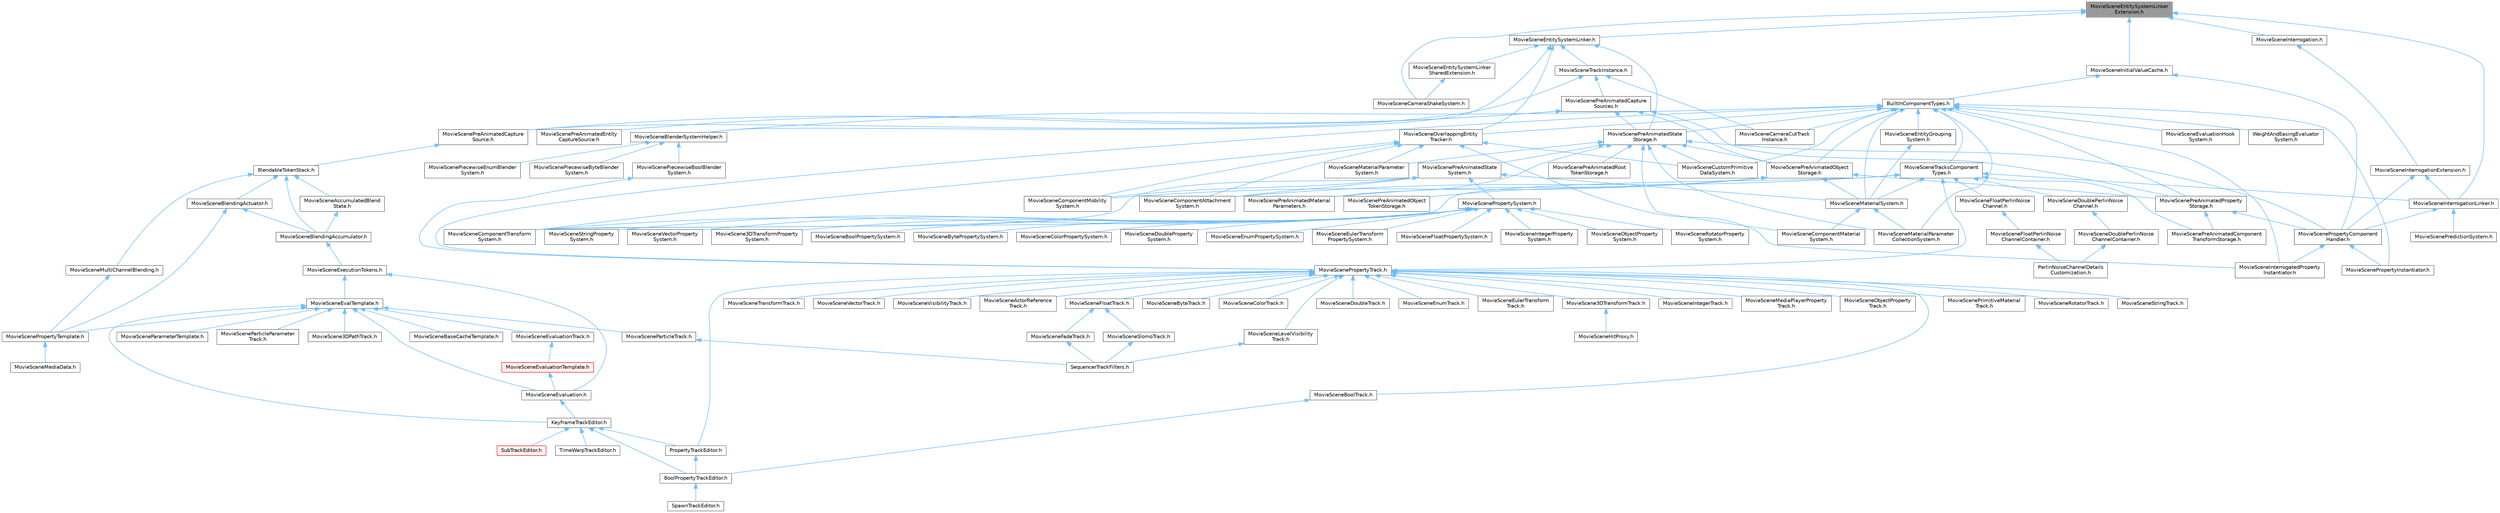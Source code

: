 digraph "MovieSceneEntitySystemLinkerExtension.h"
{
 // INTERACTIVE_SVG=YES
 // LATEX_PDF_SIZE
  bgcolor="transparent";
  edge [fontname=Helvetica,fontsize=10,labelfontname=Helvetica,labelfontsize=10];
  node [fontname=Helvetica,fontsize=10,shape=box,height=0.2,width=0.4];
  Node1 [id="Node000001",label="MovieSceneEntitySystemLinker\lExtension.h",height=0.2,width=0.4,color="gray40", fillcolor="grey60", style="filled", fontcolor="black",tooltip=" "];
  Node1 -> Node2 [id="edge1_Node000001_Node000002",dir="back",color="steelblue1",style="solid",tooltip=" "];
  Node2 [id="Node000002",label="MovieSceneCameraShakeSystem.h",height=0.2,width=0.4,color="grey40", fillcolor="white", style="filled",URL="$d2/dcc/MovieSceneCameraShakeSystem_8h.html",tooltip=" "];
  Node1 -> Node3 [id="edge2_Node000001_Node000003",dir="back",color="steelblue1",style="solid",tooltip=" "];
  Node3 [id="Node000003",label="MovieSceneEntitySystemLinker.h",height=0.2,width=0.4,color="grey40", fillcolor="white", style="filled",URL="$d9/d16/MovieSceneEntitySystemLinker_8h.html",tooltip=" "];
  Node3 -> Node4 [id="edge3_Node000003_Node000004",dir="back",color="steelblue1",style="solid",tooltip=" "];
  Node4 [id="Node000004",label="MovieSceneBlenderSystemHelper.h",height=0.2,width=0.4,color="grey40", fillcolor="white", style="filled",URL="$d5/d47/MovieSceneBlenderSystemHelper_8h.html",tooltip=" "];
  Node4 -> Node5 [id="edge4_Node000004_Node000005",dir="back",color="steelblue1",style="solid",tooltip=" "];
  Node5 [id="Node000005",label="MovieScenePiecewiseBoolBlender\lSystem.h",height=0.2,width=0.4,color="grey40", fillcolor="white", style="filled",URL="$d7/d27/MovieScenePiecewiseBoolBlenderSystem_8h.html",tooltip=" "];
  Node5 -> Node6 [id="edge5_Node000005_Node000006",dir="back",color="steelblue1",style="solid",tooltip=" "];
  Node6 [id="Node000006",label="MovieScenePropertyTrack.h",height=0.2,width=0.4,color="grey40", fillcolor="white", style="filled",URL="$da/d0c/MovieScenePropertyTrack_8h.html",tooltip=" "];
  Node6 -> Node7 [id="edge6_Node000006_Node000007",dir="back",color="steelblue1",style="solid",tooltip=" "];
  Node7 [id="Node000007",label="MovieScene3DTransformTrack.h",height=0.2,width=0.4,color="grey40", fillcolor="white", style="filled",URL="$d9/d06/MovieScene3DTransformTrack_8h.html",tooltip=" "];
  Node7 -> Node8 [id="edge7_Node000007_Node000008",dir="back",color="steelblue1",style="solid",tooltip=" "];
  Node8 [id="Node000008",label="MovieSceneHitProxy.h",height=0.2,width=0.4,color="grey40", fillcolor="white", style="filled",URL="$d0/d01/MovieSceneHitProxy_8h.html",tooltip=" "];
  Node6 -> Node9 [id="edge8_Node000006_Node000009",dir="back",color="steelblue1",style="solid",tooltip=" "];
  Node9 [id="Node000009",label="MovieSceneActorReference\lTrack.h",height=0.2,width=0.4,color="grey40", fillcolor="white", style="filled",URL="$d9/d9b/MovieSceneActorReferenceTrack_8h.html",tooltip=" "];
  Node6 -> Node10 [id="edge9_Node000006_Node000010",dir="back",color="steelblue1",style="solid",tooltip=" "];
  Node10 [id="Node000010",label="MovieSceneBoolTrack.h",height=0.2,width=0.4,color="grey40", fillcolor="white", style="filled",URL="$d7/ddf/MovieSceneBoolTrack_8h.html",tooltip=" "];
  Node10 -> Node11 [id="edge10_Node000010_Node000011",dir="back",color="steelblue1",style="solid",tooltip=" "];
  Node11 [id="Node000011",label="BoolPropertyTrackEditor.h",height=0.2,width=0.4,color="grey40", fillcolor="white", style="filled",URL="$db/d07/BoolPropertyTrackEditor_8h.html",tooltip=" "];
  Node11 -> Node12 [id="edge11_Node000011_Node000012",dir="back",color="steelblue1",style="solid",tooltip=" "];
  Node12 [id="Node000012",label="SpawnTrackEditor.h",height=0.2,width=0.4,color="grey40", fillcolor="white", style="filled",URL="$d5/dac/SpawnTrackEditor_8h.html",tooltip=" "];
  Node6 -> Node13 [id="edge12_Node000006_Node000013",dir="back",color="steelblue1",style="solid",tooltip=" "];
  Node13 [id="Node000013",label="MovieSceneByteTrack.h",height=0.2,width=0.4,color="grey40", fillcolor="white", style="filled",URL="$dc/d79/MovieSceneByteTrack_8h.html",tooltip=" "];
  Node6 -> Node14 [id="edge13_Node000006_Node000014",dir="back",color="steelblue1",style="solid",tooltip=" "];
  Node14 [id="Node000014",label="MovieSceneColorTrack.h",height=0.2,width=0.4,color="grey40", fillcolor="white", style="filled",URL="$d8/df9/MovieSceneColorTrack_8h.html",tooltip=" "];
  Node6 -> Node15 [id="edge14_Node000006_Node000015",dir="back",color="steelblue1",style="solid",tooltip=" "];
  Node15 [id="Node000015",label="MovieSceneDoubleTrack.h",height=0.2,width=0.4,color="grey40", fillcolor="white", style="filled",URL="$de/d31/MovieSceneDoubleTrack_8h.html",tooltip=" "];
  Node6 -> Node16 [id="edge15_Node000006_Node000016",dir="back",color="steelblue1",style="solid",tooltip=" "];
  Node16 [id="Node000016",label="MovieSceneEnumTrack.h",height=0.2,width=0.4,color="grey40", fillcolor="white", style="filled",URL="$d6/d95/MovieSceneEnumTrack_8h.html",tooltip=" "];
  Node6 -> Node17 [id="edge16_Node000006_Node000017",dir="back",color="steelblue1",style="solid",tooltip=" "];
  Node17 [id="Node000017",label="MovieSceneEulerTransform\lTrack.h",height=0.2,width=0.4,color="grey40", fillcolor="white", style="filled",URL="$d7/d3a/MovieSceneEulerTransformTrack_8h.html",tooltip=" "];
  Node6 -> Node18 [id="edge17_Node000006_Node000018",dir="back",color="steelblue1",style="solid",tooltip=" "];
  Node18 [id="Node000018",label="MovieSceneFloatTrack.h",height=0.2,width=0.4,color="grey40", fillcolor="white", style="filled",URL="$dc/d88/MovieSceneFloatTrack_8h.html",tooltip=" "];
  Node18 -> Node19 [id="edge18_Node000018_Node000019",dir="back",color="steelblue1",style="solid",tooltip=" "];
  Node19 [id="Node000019",label="MovieSceneFadeTrack.h",height=0.2,width=0.4,color="grey40", fillcolor="white", style="filled",URL="$d3/dd6/MovieSceneFadeTrack_8h.html",tooltip=" "];
  Node19 -> Node20 [id="edge19_Node000019_Node000020",dir="back",color="steelblue1",style="solid",tooltip=" "];
  Node20 [id="Node000020",label="SequencerTrackFilters.h",height=0.2,width=0.4,color="grey40", fillcolor="white", style="filled",URL="$df/d72/SequencerTrackFilters_8h.html",tooltip=" "];
  Node18 -> Node21 [id="edge20_Node000018_Node000021",dir="back",color="steelblue1",style="solid",tooltip=" "];
  Node21 [id="Node000021",label="MovieSceneSlomoTrack.h",height=0.2,width=0.4,color="grey40", fillcolor="white", style="filled",URL="$d3/d88/MovieSceneSlomoTrack_8h.html",tooltip=" "];
  Node21 -> Node20 [id="edge21_Node000021_Node000020",dir="back",color="steelblue1",style="solid",tooltip=" "];
  Node6 -> Node22 [id="edge22_Node000006_Node000022",dir="back",color="steelblue1",style="solid",tooltip=" "];
  Node22 [id="Node000022",label="MovieSceneIntegerTrack.h",height=0.2,width=0.4,color="grey40", fillcolor="white", style="filled",URL="$d9/d1a/MovieSceneIntegerTrack_8h.html",tooltip=" "];
  Node6 -> Node23 [id="edge23_Node000006_Node000023",dir="back",color="steelblue1",style="solid",tooltip=" "];
  Node23 [id="Node000023",label="MovieSceneLevelVisibility\lTrack.h",height=0.2,width=0.4,color="grey40", fillcolor="white", style="filled",URL="$d8/dae/MovieSceneLevelVisibilityTrack_8h.html",tooltip=" "];
  Node23 -> Node20 [id="edge24_Node000023_Node000020",dir="back",color="steelblue1",style="solid",tooltip=" "];
  Node6 -> Node24 [id="edge25_Node000006_Node000024",dir="back",color="steelblue1",style="solid",tooltip=" "];
  Node24 [id="Node000024",label="MovieSceneMediaPlayerProperty\lTrack.h",height=0.2,width=0.4,color="grey40", fillcolor="white", style="filled",URL="$d4/da1/MovieSceneMediaPlayerPropertyTrack_8h.html",tooltip=" "];
  Node6 -> Node25 [id="edge26_Node000006_Node000025",dir="back",color="steelblue1",style="solid",tooltip=" "];
  Node25 [id="Node000025",label="MovieSceneObjectProperty\lTrack.h",height=0.2,width=0.4,color="grey40", fillcolor="white", style="filled",URL="$dc/da9/MovieSceneObjectPropertyTrack_8h.html",tooltip=" "];
  Node6 -> Node26 [id="edge27_Node000006_Node000026",dir="back",color="steelblue1",style="solid",tooltip=" "];
  Node26 [id="Node000026",label="MovieScenePrimitiveMaterial\lTrack.h",height=0.2,width=0.4,color="grey40", fillcolor="white", style="filled",URL="$dc/dc4/MovieScenePrimitiveMaterialTrack_8h.html",tooltip=" "];
  Node6 -> Node27 [id="edge28_Node000006_Node000027",dir="back",color="steelblue1",style="solid",tooltip=" "];
  Node27 [id="Node000027",label="MovieSceneRotatorTrack.h",height=0.2,width=0.4,color="grey40", fillcolor="white", style="filled",URL="$d3/d8f/MovieSceneRotatorTrack_8h.html",tooltip=" "];
  Node6 -> Node28 [id="edge29_Node000006_Node000028",dir="back",color="steelblue1",style="solid",tooltip=" "];
  Node28 [id="Node000028",label="MovieSceneStringTrack.h",height=0.2,width=0.4,color="grey40", fillcolor="white", style="filled",URL="$dd/d54/MovieSceneStringTrack_8h.html",tooltip=" "];
  Node6 -> Node29 [id="edge30_Node000006_Node000029",dir="back",color="steelblue1",style="solid",tooltip=" "];
  Node29 [id="Node000029",label="MovieSceneTransformTrack.h",height=0.2,width=0.4,color="grey40", fillcolor="white", style="filled",URL="$df/d57/MovieSceneTransformTrack_8h.html",tooltip=" "];
  Node6 -> Node30 [id="edge31_Node000006_Node000030",dir="back",color="steelblue1",style="solid",tooltip=" "];
  Node30 [id="Node000030",label="MovieSceneVectorTrack.h",height=0.2,width=0.4,color="grey40", fillcolor="white", style="filled",URL="$d8/d5e/MovieSceneVectorTrack_8h.html",tooltip=" "];
  Node6 -> Node31 [id="edge32_Node000006_Node000031",dir="back",color="steelblue1",style="solid",tooltip=" "];
  Node31 [id="Node000031",label="MovieSceneVisibilityTrack.h",height=0.2,width=0.4,color="grey40", fillcolor="white", style="filled",URL="$dd/d5e/MovieSceneVisibilityTrack_8h.html",tooltip=" "];
  Node6 -> Node32 [id="edge33_Node000006_Node000032",dir="back",color="steelblue1",style="solid",tooltip=" "];
  Node32 [id="Node000032",label="PropertyTrackEditor.h",height=0.2,width=0.4,color="grey40", fillcolor="white", style="filled",URL="$da/d9a/PropertyTrackEditor_8h.html",tooltip=" "];
  Node32 -> Node11 [id="edge34_Node000032_Node000011",dir="back",color="steelblue1",style="solid",tooltip=" "];
  Node4 -> Node33 [id="edge35_Node000004_Node000033",dir="back",color="steelblue1",style="solid",tooltip=" "];
  Node33 [id="Node000033",label="MovieScenePiecewiseByteBlender\lSystem.h",height=0.2,width=0.4,color="grey40", fillcolor="white", style="filled",URL="$d7/dde/MovieScenePiecewiseByteBlenderSystem_8h.html",tooltip=" "];
  Node4 -> Node34 [id="edge36_Node000004_Node000034",dir="back",color="steelblue1",style="solid",tooltip=" "];
  Node34 [id="Node000034",label="MovieScenePiecewiseEnumBlender\lSystem.h",height=0.2,width=0.4,color="grey40", fillcolor="white", style="filled",URL="$d4/dfe/MovieScenePiecewiseEnumBlenderSystem_8h.html",tooltip=" "];
  Node3 -> Node35 [id="edge37_Node000003_Node000035",dir="back",color="steelblue1",style="solid",tooltip=" "];
  Node35 [id="Node000035",label="MovieSceneEntitySystemLinker\lSharedExtension.h",height=0.2,width=0.4,color="grey40", fillcolor="white", style="filled",URL="$dc/df1/MovieSceneEntitySystemLinkerSharedExtension_8h.html",tooltip=" "];
  Node35 -> Node2 [id="edge38_Node000035_Node000002",dir="back",color="steelblue1",style="solid",tooltip=" "];
  Node3 -> Node36 [id="edge39_Node000003_Node000036",dir="back",color="steelblue1",style="solid",tooltip=" "];
  Node36 [id="Node000036",label="MovieSceneOverlappingEntity\lTracker.h",height=0.2,width=0.4,color="grey40", fillcolor="white", style="filled",URL="$db/d41/MovieSceneOverlappingEntityTracker_8h.html",tooltip=" "];
  Node36 -> Node37 [id="edge40_Node000036_Node000037",dir="back",color="steelblue1",style="solid",tooltip=" "];
  Node37 [id="Node000037",label="MovieSceneComponentAttachment\lSystem.h",height=0.2,width=0.4,color="grey40", fillcolor="white", style="filled",URL="$d9/db3/MovieSceneComponentAttachmentSystem_8h.html",tooltip=" "];
  Node36 -> Node38 [id="edge41_Node000036_Node000038",dir="back",color="steelblue1",style="solid",tooltip=" "];
  Node38 [id="Node000038",label="MovieSceneComponentMobility\lSystem.h",height=0.2,width=0.4,color="grey40", fillcolor="white", style="filled",URL="$d7/dca/MovieSceneComponentMobilitySystem_8h.html",tooltip=" "];
  Node36 -> Node39 [id="edge42_Node000036_Node000039",dir="back",color="steelblue1",style="solid",tooltip=" "];
  Node39 [id="Node000039",label="MovieSceneComponentTransform\lSystem.h",height=0.2,width=0.4,color="grey40", fillcolor="white", style="filled",URL="$d1/d3e/MovieSceneComponentTransformSystem_8h.html",tooltip=" "];
  Node36 -> Node40 [id="edge43_Node000036_Node000040",dir="back",color="steelblue1",style="solid",tooltip=" "];
  Node40 [id="Node000040",label="MovieSceneCustomPrimitive\lDataSystem.h",height=0.2,width=0.4,color="grey40", fillcolor="white", style="filled",URL="$d1/da0/MovieSceneCustomPrimitiveDataSystem_8h.html",tooltip=" "];
  Node36 -> Node41 [id="edge44_Node000036_Node000041",dir="back",color="steelblue1",style="solid",tooltip=" "];
  Node41 [id="Node000041",label="MovieSceneInterrogatedProperty\lInstantiator.h",height=0.2,width=0.4,color="grey40", fillcolor="white", style="filled",URL="$df/d43/MovieSceneInterrogatedPropertyInstantiator_8h.html",tooltip=" "];
  Node36 -> Node42 [id="edge45_Node000036_Node000042",dir="back",color="steelblue1",style="solid",tooltip=" "];
  Node42 [id="Node000042",label="MovieSceneMaterialParameter\lSystem.h",height=0.2,width=0.4,color="grey40", fillcolor="white", style="filled",URL="$d9/d38/MovieSceneMaterialParameterSystem_8h.html",tooltip=" "];
  Node3 -> Node43 [id="edge46_Node000003_Node000043",dir="back",color="steelblue1",style="solid",tooltip=" "];
  Node43 [id="Node000043",label="MovieScenePreAnimatedState\lStorage.h",height=0.2,width=0.4,color="grey40", fillcolor="white", style="filled",URL="$db/d56/MovieScenePreAnimatedStateStorage_8h.html",tooltip=" "];
  Node43 -> Node44 [id="edge47_Node000043_Node000044",dir="back",color="steelblue1",style="solid",tooltip=" "];
  Node44 [id="Node000044",label="MovieSceneComponentMaterial\lSystem.h",height=0.2,width=0.4,color="grey40", fillcolor="white", style="filled",URL="$d7/d7c/MovieSceneComponentMaterialSystem_8h.html",tooltip=" "];
  Node43 -> Node40 [id="edge48_Node000043_Node000040",dir="back",color="steelblue1",style="solid",tooltip=" "];
  Node43 -> Node45 [id="edge49_Node000043_Node000045",dir="back",color="steelblue1",style="solid",tooltip=" "];
  Node45 [id="Node000045",label="MovieSceneMaterialParameter\lCollectionSystem.h",height=0.2,width=0.4,color="grey40", fillcolor="white", style="filled",URL="$d4/d18/MovieSceneMaterialParameterCollectionSystem_8h.html",tooltip=" "];
  Node43 -> Node42 [id="edge50_Node000043_Node000042",dir="back",color="steelblue1",style="solid",tooltip=" "];
  Node43 -> Node46 [id="edge51_Node000043_Node000046",dir="back",color="steelblue1",style="solid",tooltip=" "];
  Node46 [id="Node000046",label="MovieScenePreAnimatedMaterial\lParameters.h",height=0.2,width=0.4,color="grey40", fillcolor="white", style="filled",URL="$d9/dac/MovieScenePreAnimatedMaterialParameters_8h.html",tooltip=" "];
  Node43 -> Node47 [id="edge52_Node000043_Node000047",dir="back",color="steelblue1",style="solid",tooltip=" "];
  Node47 [id="Node000047",label="MovieScenePreAnimatedObject\lStorage.h",height=0.2,width=0.4,color="grey40", fillcolor="white", style="filled",URL="$d1/dc5/MovieScenePreAnimatedObjectStorage_8h.html",tooltip=" "];
  Node47 -> Node38 [id="edge53_Node000047_Node000038",dir="back",color="steelblue1",style="solid",tooltip=" "];
  Node47 -> Node48 [id="edge54_Node000047_Node000048",dir="back",color="steelblue1",style="solid",tooltip=" "];
  Node48 [id="Node000048",label="MovieSceneMaterialSystem.h",height=0.2,width=0.4,color="grey40", fillcolor="white", style="filled",URL="$d2/d2f/MovieSceneMaterialSystem_8h.html",tooltip=" "];
  Node48 -> Node44 [id="edge55_Node000048_Node000044",dir="back",color="steelblue1",style="solid",tooltip=" "];
  Node48 -> Node45 [id="edge56_Node000048_Node000045",dir="back",color="steelblue1",style="solid",tooltip=" "];
  Node47 -> Node46 [id="edge57_Node000047_Node000046",dir="back",color="steelblue1",style="solid",tooltip=" "];
  Node47 -> Node49 [id="edge58_Node000047_Node000049",dir="back",color="steelblue1",style="solid",tooltip=" "];
  Node49 [id="Node000049",label="MovieScenePreAnimatedObject\lTokenStorage.h",height=0.2,width=0.4,color="grey40", fillcolor="white", style="filled",URL="$dc/d07/MovieScenePreAnimatedObjectTokenStorage_8h.html",tooltip=" "];
  Node47 -> Node50 [id="edge59_Node000047_Node000050",dir="back",color="steelblue1",style="solid",tooltip=" "];
  Node50 [id="Node000050",label="MovieScenePreAnimatedProperty\lStorage.h",height=0.2,width=0.4,color="grey40", fillcolor="white", style="filled",URL="$de/d55/MovieScenePreAnimatedPropertyStorage_8h.html",tooltip=" "];
  Node50 -> Node51 [id="edge60_Node000050_Node000051",dir="back",color="steelblue1",style="solid",tooltip=" "];
  Node51 [id="Node000051",label="MovieScenePreAnimatedComponent\lTransformStorage.h",height=0.2,width=0.4,color="grey40", fillcolor="white", style="filled",URL="$d9/d84/MovieScenePreAnimatedComponentTransformStorage_8h.html",tooltip=" "];
  Node50 -> Node52 [id="edge61_Node000050_Node000052",dir="back",color="steelblue1",style="solid",tooltip=" "];
  Node52 [id="Node000052",label="MovieScenePropertyComponent\lHandler.h",height=0.2,width=0.4,color="grey40", fillcolor="white", style="filled",URL="$d1/d1c/MovieScenePropertyComponentHandler_8h.html",tooltip=" "];
  Node52 -> Node41 [id="edge62_Node000052_Node000041",dir="back",color="steelblue1",style="solid",tooltip=" "];
  Node52 -> Node53 [id="edge63_Node000052_Node000053",dir="back",color="steelblue1",style="solid",tooltip=" "];
  Node53 [id="Node000053",label="MovieScenePropertyInstantiator.h",height=0.2,width=0.4,color="grey40", fillcolor="white", style="filled",URL="$d2/ddc/MovieScenePropertyInstantiator_8h.html",tooltip=" "];
  Node43 -> Node54 [id="edge64_Node000043_Node000054",dir="back",color="steelblue1",style="solid",tooltip=" "];
  Node54 [id="Node000054",label="MovieScenePreAnimatedRoot\lTokenStorage.h",height=0.2,width=0.4,color="grey40", fillcolor="white", style="filled",URL="$d1/db6/MovieScenePreAnimatedRootTokenStorage_8h.html",tooltip=" "];
  Node43 -> Node55 [id="edge65_Node000043_Node000055",dir="back",color="steelblue1",style="solid",tooltip=" "];
  Node55 [id="Node000055",label="MovieScenePreAnimatedState\lSystem.h",height=0.2,width=0.4,color="grey40", fillcolor="white", style="filled",URL="$df/d2d/MovieScenePreAnimatedStateSystem_8h.html",tooltip=" "];
  Node55 -> Node37 [id="edge66_Node000055_Node000037",dir="back",color="steelblue1",style="solid",tooltip=" "];
  Node55 -> Node38 [id="edge67_Node000055_Node000038",dir="back",color="steelblue1",style="solid",tooltip=" "];
  Node55 -> Node39 [id="edge68_Node000055_Node000039",dir="back",color="steelblue1",style="solid",tooltip=" "];
  Node55 -> Node48 [id="edge69_Node000055_Node000048",dir="back",color="steelblue1",style="solid",tooltip=" "];
  Node55 -> Node56 [id="edge70_Node000055_Node000056",dir="back",color="steelblue1",style="solid",tooltip=" "];
  Node56 [id="Node000056",label="MovieScenePropertySystem.h",height=0.2,width=0.4,color="grey40", fillcolor="white", style="filled",URL="$dd/d75/MovieScenePropertySystem_8h.html",tooltip=" "];
  Node56 -> Node57 [id="edge71_Node000056_Node000057",dir="back",color="steelblue1",style="solid",tooltip=" "];
  Node57 [id="Node000057",label="MovieScene3DTransformProperty\lSystem.h",height=0.2,width=0.4,color="grey40", fillcolor="white", style="filled",URL="$dc/d97/MovieScene3DTransformPropertySystem_8h.html",tooltip=" "];
  Node56 -> Node58 [id="edge72_Node000056_Node000058",dir="back",color="steelblue1",style="solid",tooltip=" "];
  Node58 [id="Node000058",label="MovieSceneBoolPropertySystem.h",height=0.2,width=0.4,color="grey40", fillcolor="white", style="filled",URL="$d4/d0f/MovieSceneBoolPropertySystem_8h.html",tooltip=" "];
  Node56 -> Node59 [id="edge73_Node000056_Node000059",dir="back",color="steelblue1",style="solid",tooltip=" "];
  Node59 [id="Node000059",label="MovieSceneBytePropertySystem.h",height=0.2,width=0.4,color="grey40", fillcolor="white", style="filled",URL="$d7/d22/MovieSceneBytePropertySystem_8h.html",tooltip=" "];
  Node56 -> Node60 [id="edge74_Node000056_Node000060",dir="back",color="steelblue1",style="solid",tooltip=" "];
  Node60 [id="Node000060",label="MovieSceneColorPropertySystem.h",height=0.2,width=0.4,color="grey40", fillcolor="white", style="filled",URL="$d4/d03/MovieSceneColorPropertySystem_8h.html",tooltip=" "];
  Node56 -> Node39 [id="edge75_Node000056_Node000039",dir="back",color="steelblue1",style="solid",tooltip=" "];
  Node56 -> Node61 [id="edge76_Node000056_Node000061",dir="back",color="steelblue1",style="solid",tooltip=" "];
  Node61 [id="Node000061",label="MovieSceneDoubleProperty\lSystem.h",height=0.2,width=0.4,color="grey40", fillcolor="white", style="filled",URL="$df/d84/MovieSceneDoublePropertySystem_8h.html",tooltip=" "];
  Node56 -> Node62 [id="edge77_Node000056_Node000062",dir="back",color="steelblue1",style="solid",tooltip=" "];
  Node62 [id="Node000062",label="MovieSceneEnumPropertySystem.h",height=0.2,width=0.4,color="grey40", fillcolor="white", style="filled",URL="$d7/dc8/MovieSceneEnumPropertySystem_8h.html",tooltip=" "];
  Node56 -> Node63 [id="edge78_Node000056_Node000063",dir="back",color="steelblue1",style="solid",tooltip=" "];
  Node63 [id="Node000063",label="MovieSceneEulerTransform\lPropertySystem.h",height=0.2,width=0.4,color="grey40", fillcolor="white", style="filled",URL="$dd/d14/MovieSceneEulerTransformPropertySystem_8h.html",tooltip=" "];
  Node56 -> Node64 [id="edge79_Node000056_Node000064",dir="back",color="steelblue1",style="solid",tooltip=" "];
  Node64 [id="Node000064",label="MovieSceneFloatPropertySystem.h",height=0.2,width=0.4,color="grey40", fillcolor="white", style="filled",URL="$d0/de6/MovieSceneFloatPropertySystem_8h.html",tooltip=" "];
  Node56 -> Node65 [id="edge80_Node000056_Node000065",dir="back",color="steelblue1",style="solid",tooltip=" "];
  Node65 [id="Node000065",label="MovieSceneIntegerProperty\lSystem.h",height=0.2,width=0.4,color="grey40", fillcolor="white", style="filled",URL="$d3/d1a/MovieSceneIntegerPropertySystem_8h.html",tooltip=" "];
  Node56 -> Node66 [id="edge81_Node000056_Node000066",dir="back",color="steelblue1",style="solid",tooltip=" "];
  Node66 [id="Node000066",label="MovieSceneObjectProperty\lSystem.h",height=0.2,width=0.4,color="grey40", fillcolor="white", style="filled",URL="$d8/d20/MovieSceneObjectPropertySystem_8h.html",tooltip=" "];
  Node56 -> Node67 [id="edge82_Node000056_Node000067",dir="back",color="steelblue1",style="solid",tooltip=" "];
  Node67 [id="Node000067",label="MovieSceneRotatorProperty\lSystem.h",height=0.2,width=0.4,color="grey40", fillcolor="white", style="filled",URL="$d6/d74/MovieSceneRotatorPropertySystem_8h.html",tooltip=" "];
  Node56 -> Node68 [id="edge83_Node000056_Node000068",dir="back",color="steelblue1",style="solid",tooltip=" "];
  Node68 [id="Node000068",label="MovieSceneStringProperty\lSystem.h",height=0.2,width=0.4,color="grey40", fillcolor="white", style="filled",URL="$d8/d8f/MovieSceneStringPropertySystem_8h.html",tooltip=" "];
  Node56 -> Node69 [id="edge84_Node000056_Node000069",dir="back",color="steelblue1",style="solid",tooltip=" "];
  Node69 [id="Node000069",label="MovieSceneVectorProperty\lSystem.h",height=0.2,width=0.4,color="grey40", fillcolor="white", style="filled",URL="$da/d10/MovieSceneVectorPropertySystem_8h.html",tooltip=" "];
  Node43 -> Node52 [id="edge85_Node000043_Node000052",dir="back",color="steelblue1",style="solid",tooltip=" "];
  Node3 -> Node70 [id="edge86_Node000003_Node000070",dir="back",color="steelblue1",style="solid",tooltip=" "];
  Node70 [id="Node000070",label="MovieSceneTrackInstance.h",height=0.2,width=0.4,color="grey40", fillcolor="white", style="filled",URL="$d4/d28/MovieSceneTrackInstance_8h.html",tooltip=" "];
  Node70 -> Node71 [id="edge87_Node000070_Node000071",dir="back",color="steelblue1",style="solid",tooltip=" "];
  Node71 [id="Node000071",label="MovieSceneCameraCutTrack\lInstance.h",height=0.2,width=0.4,color="grey40", fillcolor="white", style="filled",URL="$d3/d37/MovieSceneCameraCutTrackInstance_8h.html",tooltip=" "];
  Node70 -> Node72 [id="edge88_Node000070_Node000072",dir="back",color="steelblue1",style="solid",tooltip=" "];
  Node72 [id="Node000072",label="MovieScenePreAnimatedCapture\lSource.h",height=0.2,width=0.4,color="grey40", fillcolor="white", style="filled",URL="$d8/dd1/MovieScenePreAnimatedCaptureSource_8h.html",tooltip=" "];
  Node72 -> Node73 [id="edge89_Node000072_Node000073",dir="back",color="steelblue1",style="solid",tooltip=" "];
  Node73 [id="Node000073",label="BlendableTokenStack.h",height=0.2,width=0.4,color="grey40", fillcolor="white", style="filled",URL="$de/d3e/BlendableTokenStack_8h.html",tooltip=" "];
  Node73 -> Node74 [id="edge90_Node000073_Node000074",dir="back",color="steelblue1",style="solid",tooltip=" "];
  Node74 [id="Node000074",label="MovieSceneAccumulatedBlend\lState.h",height=0.2,width=0.4,color="grey40", fillcolor="white", style="filled",URL="$d6/d13/MovieSceneAccumulatedBlendState_8h.html",tooltip=" "];
  Node74 -> Node75 [id="edge91_Node000074_Node000075",dir="back",color="steelblue1",style="solid",tooltip=" "];
  Node75 [id="Node000075",label="MovieSceneBlendingAccumulator.h",height=0.2,width=0.4,color="grey40", fillcolor="white", style="filled",URL="$db/dc1/MovieSceneBlendingAccumulator_8h.html",tooltip=" "];
  Node75 -> Node76 [id="edge92_Node000075_Node000076",dir="back",color="steelblue1",style="solid",tooltip=" "];
  Node76 [id="Node000076",label="MovieSceneExecutionTokens.h",height=0.2,width=0.4,color="grey40", fillcolor="white", style="filled",URL="$d7/dd2/MovieSceneExecutionTokens_8h.html",tooltip=" "];
  Node76 -> Node77 [id="edge93_Node000076_Node000077",dir="back",color="steelblue1",style="solid",tooltip=" "];
  Node77 [id="Node000077",label="MovieSceneEvalTemplate.h",height=0.2,width=0.4,color="grey40", fillcolor="white", style="filled",URL="$d2/d6c/MovieSceneEvalTemplate_8h.html",tooltip=" "];
  Node77 -> Node78 [id="edge94_Node000077_Node000078",dir="back",color="steelblue1",style="solid",tooltip=" "];
  Node78 [id="Node000078",label="KeyframeTrackEditor.h",height=0.2,width=0.4,color="grey40", fillcolor="white", style="filled",URL="$dd/d47/KeyframeTrackEditor_8h.html",tooltip=" "];
  Node78 -> Node11 [id="edge95_Node000078_Node000011",dir="back",color="steelblue1",style="solid",tooltip=" "];
  Node78 -> Node32 [id="edge96_Node000078_Node000032",dir="back",color="steelblue1",style="solid",tooltip=" "];
  Node78 -> Node79 [id="edge97_Node000078_Node000079",dir="back",color="steelblue1",style="solid",tooltip=" "];
  Node79 [id="Node000079",label="SubTrackEditor.h",height=0.2,width=0.4,color="red", fillcolor="#FFF0F0", style="filled",URL="$d8/d5b/SubTrackEditor_8h.html",tooltip=" "];
  Node78 -> Node81 [id="edge98_Node000078_Node000081",dir="back",color="steelblue1",style="solid",tooltip=" "];
  Node81 [id="Node000081",label="TimeWarpTrackEditor.h",height=0.2,width=0.4,color="grey40", fillcolor="white", style="filled",URL="$dc/d2e/TimeWarpTrackEditor_8h.html",tooltip=" "];
  Node77 -> Node82 [id="edge99_Node000077_Node000082",dir="back",color="steelblue1",style="solid",tooltip=" "];
  Node82 [id="Node000082",label="MovieScene3DPathTrack.h",height=0.2,width=0.4,color="grey40", fillcolor="white", style="filled",URL="$d3/d57/MovieScene3DPathTrack_8h.html",tooltip=" "];
  Node77 -> Node83 [id="edge100_Node000077_Node000083",dir="back",color="steelblue1",style="solid",tooltip=" "];
  Node83 [id="Node000083",label="MovieSceneBaseCacheTemplate.h",height=0.2,width=0.4,color="grey40", fillcolor="white", style="filled",URL="$da/d0b/MovieSceneBaseCacheTemplate_8h.html",tooltip=" "];
  Node77 -> Node84 [id="edge101_Node000077_Node000084",dir="back",color="steelblue1",style="solid",tooltip=" "];
  Node84 [id="Node000084",label="MovieSceneEvaluation.h",height=0.2,width=0.4,color="grey40", fillcolor="white", style="filled",URL="$dc/ded/MovieSceneEvaluation_8h.html",tooltip=" "];
  Node84 -> Node78 [id="edge102_Node000084_Node000078",dir="back",color="steelblue1",style="solid",tooltip=" "];
  Node77 -> Node85 [id="edge103_Node000077_Node000085",dir="back",color="steelblue1",style="solid",tooltip=" "];
  Node85 [id="Node000085",label="MovieSceneEvaluationTrack.h",height=0.2,width=0.4,color="grey40", fillcolor="white", style="filled",URL="$d1/de1/MovieSceneEvaluationTrack_8h.html",tooltip=" "];
  Node85 -> Node86 [id="edge104_Node000085_Node000086",dir="back",color="steelblue1",style="solid",tooltip=" "];
  Node86 [id="Node000086",label="MovieSceneEvaluationTemplate.h",height=0.2,width=0.4,color="red", fillcolor="#FFF0F0", style="filled",URL="$d9/d34/MovieSceneEvaluationTemplate_8h.html",tooltip=" "];
  Node86 -> Node84 [id="edge105_Node000086_Node000084",dir="back",color="steelblue1",style="solid",tooltip=" "];
  Node77 -> Node88 [id="edge106_Node000077_Node000088",dir="back",color="steelblue1",style="solid",tooltip=" "];
  Node88 [id="Node000088",label="MovieSceneParameterTemplate.h",height=0.2,width=0.4,color="grey40", fillcolor="white", style="filled",URL="$d9/df3/MovieSceneParameterTemplate_8h.html",tooltip=" "];
  Node77 -> Node89 [id="edge107_Node000077_Node000089",dir="back",color="steelblue1",style="solid",tooltip=" "];
  Node89 [id="Node000089",label="MovieSceneParticleParameter\lTrack.h",height=0.2,width=0.4,color="grey40", fillcolor="white", style="filled",URL="$d2/d09/MovieSceneParticleParameterTrack_8h.html",tooltip=" "];
  Node77 -> Node90 [id="edge108_Node000077_Node000090",dir="back",color="steelblue1",style="solid",tooltip=" "];
  Node90 [id="Node000090",label="MovieSceneParticleTrack.h",height=0.2,width=0.4,color="grey40", fillcolor="white", style="filled",URL="$dd/dba/MovieSceneParticleTrack_8h.html",tooltip=" "];
  Node90 -> Node20 [id="edge109_Node000090_Node000020",dir="back",color="steelblue1",style="solid",tooltip=" "];
  Node77 -> Node91 [id="edge110_Node000077_Node000091",dir="back",color="steelblue1",style="solid",tooltip=" "];
  Node91 [id="Node000091",label="MovieScenePropertyTemplate.h",height=0.2,width=0.4,color="grey40", fillcolor="white", style="filled",URL="$d9/d24/MovieScenePropertyTemplate_8h.html",tooltip=" "];
  Node91 -> Node92 [id="edge111_Node000091_Node000092",dir="back",color="steelblue1",style="solid",tooltip=" "];
  Node92 [id="Node000092",label="MovieSceneMediaData.h",height=0.2,width=0.4,color="grey40", fillcolor="white", style="filled",URL="$de/db0/MovieSceneMediaData_8h.html",tooltip=" "];
  Node76 -> Node84 [id="edge112_Node000076_Node000084",dir="back",color="steelblue1",style="solid",tooltip=" "];
  Node73 -> Node75 [id="edge113_Node000073_Node000075",dir="back",color="steelblue1",style="solid",tooltip=" "];
  Node73 -> Node93 [id="edge114_Node000073_Node000093",dir="back",color="steelblue1",style="solid",tooltip=" "];
  Node93 [id="Node000093",label="MovieSceneBlendingActuator.h",height=0.2,width=0.4,color="grey40", fillcolor="white", style="filled",URL="$d8/d5a/MovieSceneBlendingActuator_8h.html",tooltip=" "];
  Node93 -> Node75 [id="edge115_Node000093_Node000075",dir="back",color="steelblue1",style="solid",tooltip=" "];
  Node93 -> Node91 [id="edge116_Node000093_Node000091",dir="back",color="steelblue1",style="solid",tooltip=" "];
  Node73 -> Node94 [id="edge117_Node000073_Node000094",dir="back",color="steelblue1",style="solid",tooltip=" "];
  Node94 [id="Node000094",label="MovieSceneMultiChannelBlending.h",height=0.2,width=0.4,color="grey40", fillcolor="white", style="filled",URL="$d7/d5d/MovieSceneMultiChannelBlending_8h.html",tooltip=" "];
  Node94 -> Node91 [id="edge118_Node000094_Node000091",dir="back",color="steelblue1",style="solid",tooltip=" "];
  Node70 -> Node95 [id="edge119_Node000070_Node000095",dir="back",color="steelblue1",style="solid",tooltip=" "];
  Node95 [id="Node000095",label="MovieScenePreAnimatedCapture\lSources.h",height=0.2,width=0.4,color="grey40", fillcolor="white", style="filled",URL="$de/d2c/MovieScenePreAnimatedCaptureSources_8h.html",tooltip=" "];
  Node95 -> Node72 [id="edge120_Node000095_Node000072",dir="back",color="steelblue1",style="solid",tooltip=" "];
  Node95 -> Node96 [id="edge121_Node000095_Node000096",dir="back",color="steelblue1",style="solid",tooltip=" "];
  Node96 [id="Node000096",label="MovieScenePreAnimatedEntity\lCaptureSource.h",height=0.2,width=0.4,color="grey40", fillcolor="white", style="filled",URL="$d8/de0/MovieScenePreAnimatedEntityCaptureSource_8h.html",tooltip=" "];
  Node95 -> Node47 [id="edge122_Node000095_Node000047",dir="back",color="steelblue1",style="solid",tooltip=" "];
  Node95 -> Node50 [id="edge123_Node000095_Node000050",dir="back",color="steelblue1",style="solid",tooltip=" "];
  Node95 -> Node43 [id="edge124_Node000095_Node000043",dir="back",color="steelblue1",style="solid",tooltip=" "];
  Node1 -> Node97 [id="edge125_Node000001_Node000097",dir="back",color="steelblue1",style="solid",tooltip=" "];
  Node97 [id="Node000097",label="MovieSceneInitialValueCache.h",height=0.2,width=0.4,color="grey40", fillcolor="white", style="filled",URL="$d4/d7f/MovieSceneInitialValueCache_8h.html",tooltip=" "];
  Node97 -> Node98 [id="edge126_Node000097_Node000098",dir="back",color="steelblue1",style="solid",tooltip=" "];
  Node98 [id="Node000098",label="BuiltInComponentTypes.h",height=0.2,width=0.4,color="grey40", fillcolor="white", style="filled",URL="$dc/d94/BuiltInComponentTypes_8h.html",tooltip=" "];
  Node98 -> Node4 [id="edge127_Node000098_Node000004",dir="back",color="steelblue1",style="solid",tooltip=" "];
  Node98 -> Node71 [id="edge128_Node000098_Node000071",dir="back",color="steelblue1",style="solid",tooltip=" "];
  Node98 -> Node40 [id="edge129_Node000098_Node000040",dir="back",color="steelblue1",style="solid",tooltip=" "];
  Node98 -> Node99 [id="edge130_Node000098_Node000099",dir="back",color="steelblue1",style="solid",tooltip=" "];
  Node99 [id="Node000099",label="MovieSceneEntityGrouping\lSystem.h",height=0.2,width=0.4,color="grey40", fillcolor="white", style="filled",URL="$d6/dce/MovieSceneEntityGroupingSystem_8h.html",tooltip=" "];
  Node99 -> Node48 [id="edge131_Node000099_Node000048",dir="back",color="steelblue1",style="solid",tooltip=" "];
  Node98 -> Node100 [id="edge132_Node000098_Node000100",dir="back",color="steelblue1",style="solid",tooltip=" "];
  Node100 [id="Node000100",label="MovieSceneEvaluationHook\lSystem.h",height=0.2,width=0.4,color="grey40", fillcolor="white", style="filled",URL="$d1/d8b/MovieSceneEvaluationHookSystem_8h.html",tooltip=" "];
  Node98 -> Node41 [id="edge133_Node000098_Node000041",dir="back",color="steelblue1",style="solid",tooltip=" "];
  Node98 -> Node45 [id="edge134_Node000098_Node000045",dir="back",color="steelblue1",style="solid",tooltip=" "];
  Node98 -> Node48 [id="edge135_Node000098_Node000048",dir="back",color="steelblue1",style="solid",tooltip=" "];
  Node98 -> Node36 [id="edge136_Node000098_Node000036",dir="back",color="steelblue1",style="solid",tooltip=" "];
  Node98 -> Node47 [id="edge137_Node000098_Node000047",dir="back",color="steelblue1",style="solid",tooltip=" "];
  Node98 -> Node50 [id="edge138_Node000098_Node000050",dir="back",color="steelblue1",style="solid",tooltip=" "];
  Node98 -> Node43 [id="edge139_Node000098_Node000043",dir="back",color="steelblue1",style="solid",tooltip=" "];
  Node98 -> Node53 [id="edge140_Node000098_Node000053",dir="back",color="steelblue1",style="solid",tooltip=" "];
  Node98 -> Node6 [id="edge141_Node000098_Node000006",dir="back",color="steelblue1",style="solid",tooltip=" "];
  Node98 -> Node101 [id="edge142_Node000098_Node000101",dir="back",color="steelblue1",style="solid",tooltip=" "];
  Node101 [id="Node000101",label="MovieSceneTracksComponent\lTypes.h",height=0.2,width=0.4,color="grey40", fillcolor="white", style="filled",URL="$d5/d6a/MovieSceneTracksComponentTypes_8h.html",tooltip=" "];
  Node101 -> Node37 [id="edge143_Node000101_Node000037",dir="back",color="steelblue1",style="solid",tooltip=" "];
  Node101 -> Node39 [id="edge144_Node000101_Node000039",dir="back",color="steelblue1",style="solid",tooltip=" "];
  Node101 -> Node102 [id="edge145_Node000101_Node000102",dir="back",color="steelblue1",style="solid",tooltip=" "];
  Node102 [id="Node000102",label="MovieSceneDoublePerlinNoise\lChannel.h",height=0.2,width=0.4,color="grey40", fillcolor="white", style="filled",URL="$d9/d50/MovieSceneDoublePerlinNoiseChannel_8h.html",tooltip=" "];
  Node102 -> Node103 [id="edge146_Node000102_Node000103",dir="back",color="steelblue1",style="solid",tooltip=" "];
  Node103 [id="Node000103",label="MovieSceneDoublePerlinNoise\lChannelContainer.h",height=0.2,width=0.4,color="grey40", fillcolor="white", style="filled",URL="$de/dae/MovieSceneDoublePerlinNoiseChannelContainer_8h.html",tooltip=" "];
  Node103 -> Node104 [id="edge147_Node000103_Node000104",dir="back",color="steelblue1",style="solid",tooltip=" "];
  Node104 [id="Node000104",label="PerlinNoiseChannelDetails\lCustomization.h",height=0.2,width=0.4,color="grey40", fillcolor="white", style="filled",URL="$d6/df3/PerlinNoiseChannelDetailsCustomization_8h.html",tooltip=" "];
  Node101 -> Node105 [id="edge148_Node000101_Node000105",dir="back",color="steelblue1",style="solid",tooltip=" "];
  Node105 [id="Node000105",label="MovieSceneFloatPerlinNoise\lChannel.h",height=0.2,width=0.4,color="grey40", fillcolor="white", style="filled",URL="$d2/d9d/MovieSceneFloatPerlinNoiseChannel_8h.html",tooltip=" "];
  Node105 -> Node106 [id="edge149_Node000105_Node000106",dir="back",color="steelblue1",style="solid",tooltip=" "];
  Node106 [id="Node000106",label="MovieSceneFloatPerlinNoise\lChannelContainer.h",height=0.2,width=0.4,color="grey40", fillcolor="white", style="filled",URL="$d6/dcb/MovieSceneFloatPerlinNoiseChannelContainer_8h.html",tooltip=" "];
  Node106 -> Node104 [id="edge150_Node000106_Node000104",dir="back",color="steelblue1",style="solid",tooltip=" "];
  Node101 -> Node107 [id="edge151_Node000101_Node000107",dir="back",color="steelblue1",style="solid",tooltip=" "];
  Node107 [id="Node000107",label="MovieSceneInterrogationLinker.h",height=0.2,width=0.4,color="grey40", fillcolor="white", style="filled",URL="$d9/d6a/MovieSceneInterrogationLinker_8h.html",tooltip=" "];
  Node107 -> Node108 [id="edge152_Node000107_Node000108",dir="back",color="steelblue1",style="solid",tooltip=" "];
  Node108 [id="Node000108",label="MovieScenePredictionSystem.h",height=0.2,width=0.4,color="grey40", fillcolor="white", style="filled",URL="$dc/d7f/MovieScenePredictionSystem_8h.html",tooltip=" "];
  Node107 -> Node52 [id="edge153_Node000107_Node000052",dir="back",color="steelblue1",style="solid",tooltip=" "];
  Node101 -> Node48 [id="edge154_Node000101_Node000048",dir="back",color="steelblue1",style="solid",tooltip=" "];
  Node101 -> Node51 [id="edge155_Node000101_Node000051",dir="back",color="steelblue1",style="solid",tooltip=" "];
  Node101 -> Node6 [id="edge156_Node000101_Node000006",dir="back",color="steelblue1",style="solid",tooltip=" "];
  Node98 -> Node109 [id="edge157_Node000098_Node000109",dir="back",color="steelblue1",style="solid",tooltip=" "];
  Node109 [id="Node000109",label="WeightAndEasingEvaluator\lSystem.h",height=0.2,width=0.4,color="grey40", fillcolor="white", style="filled",URL="$d0/d06/WeightAndEasingEvaluatorSystem_8h.html",tooltip=" "];
  Node97 -> Node52 [id="edge158_Node000097_Node000052",dir="back",color="steelblue1",style="solid",tooltip=" "];
  Node1 -> Node110 [id="edge159_Node000001_Node000110",dir="back",color="steelblue1",style="solid",tooltip=" "];
  Node110 [id="Node000110",label="MovieSceneInterrogation.h",height=0.2,width=0.4,color="grey40", fillcolor="white", style="filled",URL="$d5/d49/MovieSceneInterrogation_8h.html",tooltip=" "];
  Node110 -> Node111 [id="edge160_Node000110_Node000111",dir="back",color="steelblue1",style="solid",tooltip=" "];
  Node111 [id="Node000111",label="MovieSceneInterrogationExtension.h",height=0.2,width=0.4,color="grey40", fillcolor="white", style="filled",URL="$d5/d04/MovieSceneInterrogationExtension_8h.html",tooltip=" "];
  Node111 -> Node107 [id="edge161_Node000111_Node000107",dir="back",color="steelblue1",style="solid",tooltip=" "];
  Node111 -> Node52 [id="edge162_Node000111_Node000052",dir="back",color="steelblue1",style="solid",tooltip=" "];
  Node1 -> Node107 [id="edge163_Node000001_Node000107",dir="back",color="steelblue1",style="solid",tooltip=" "];
}
